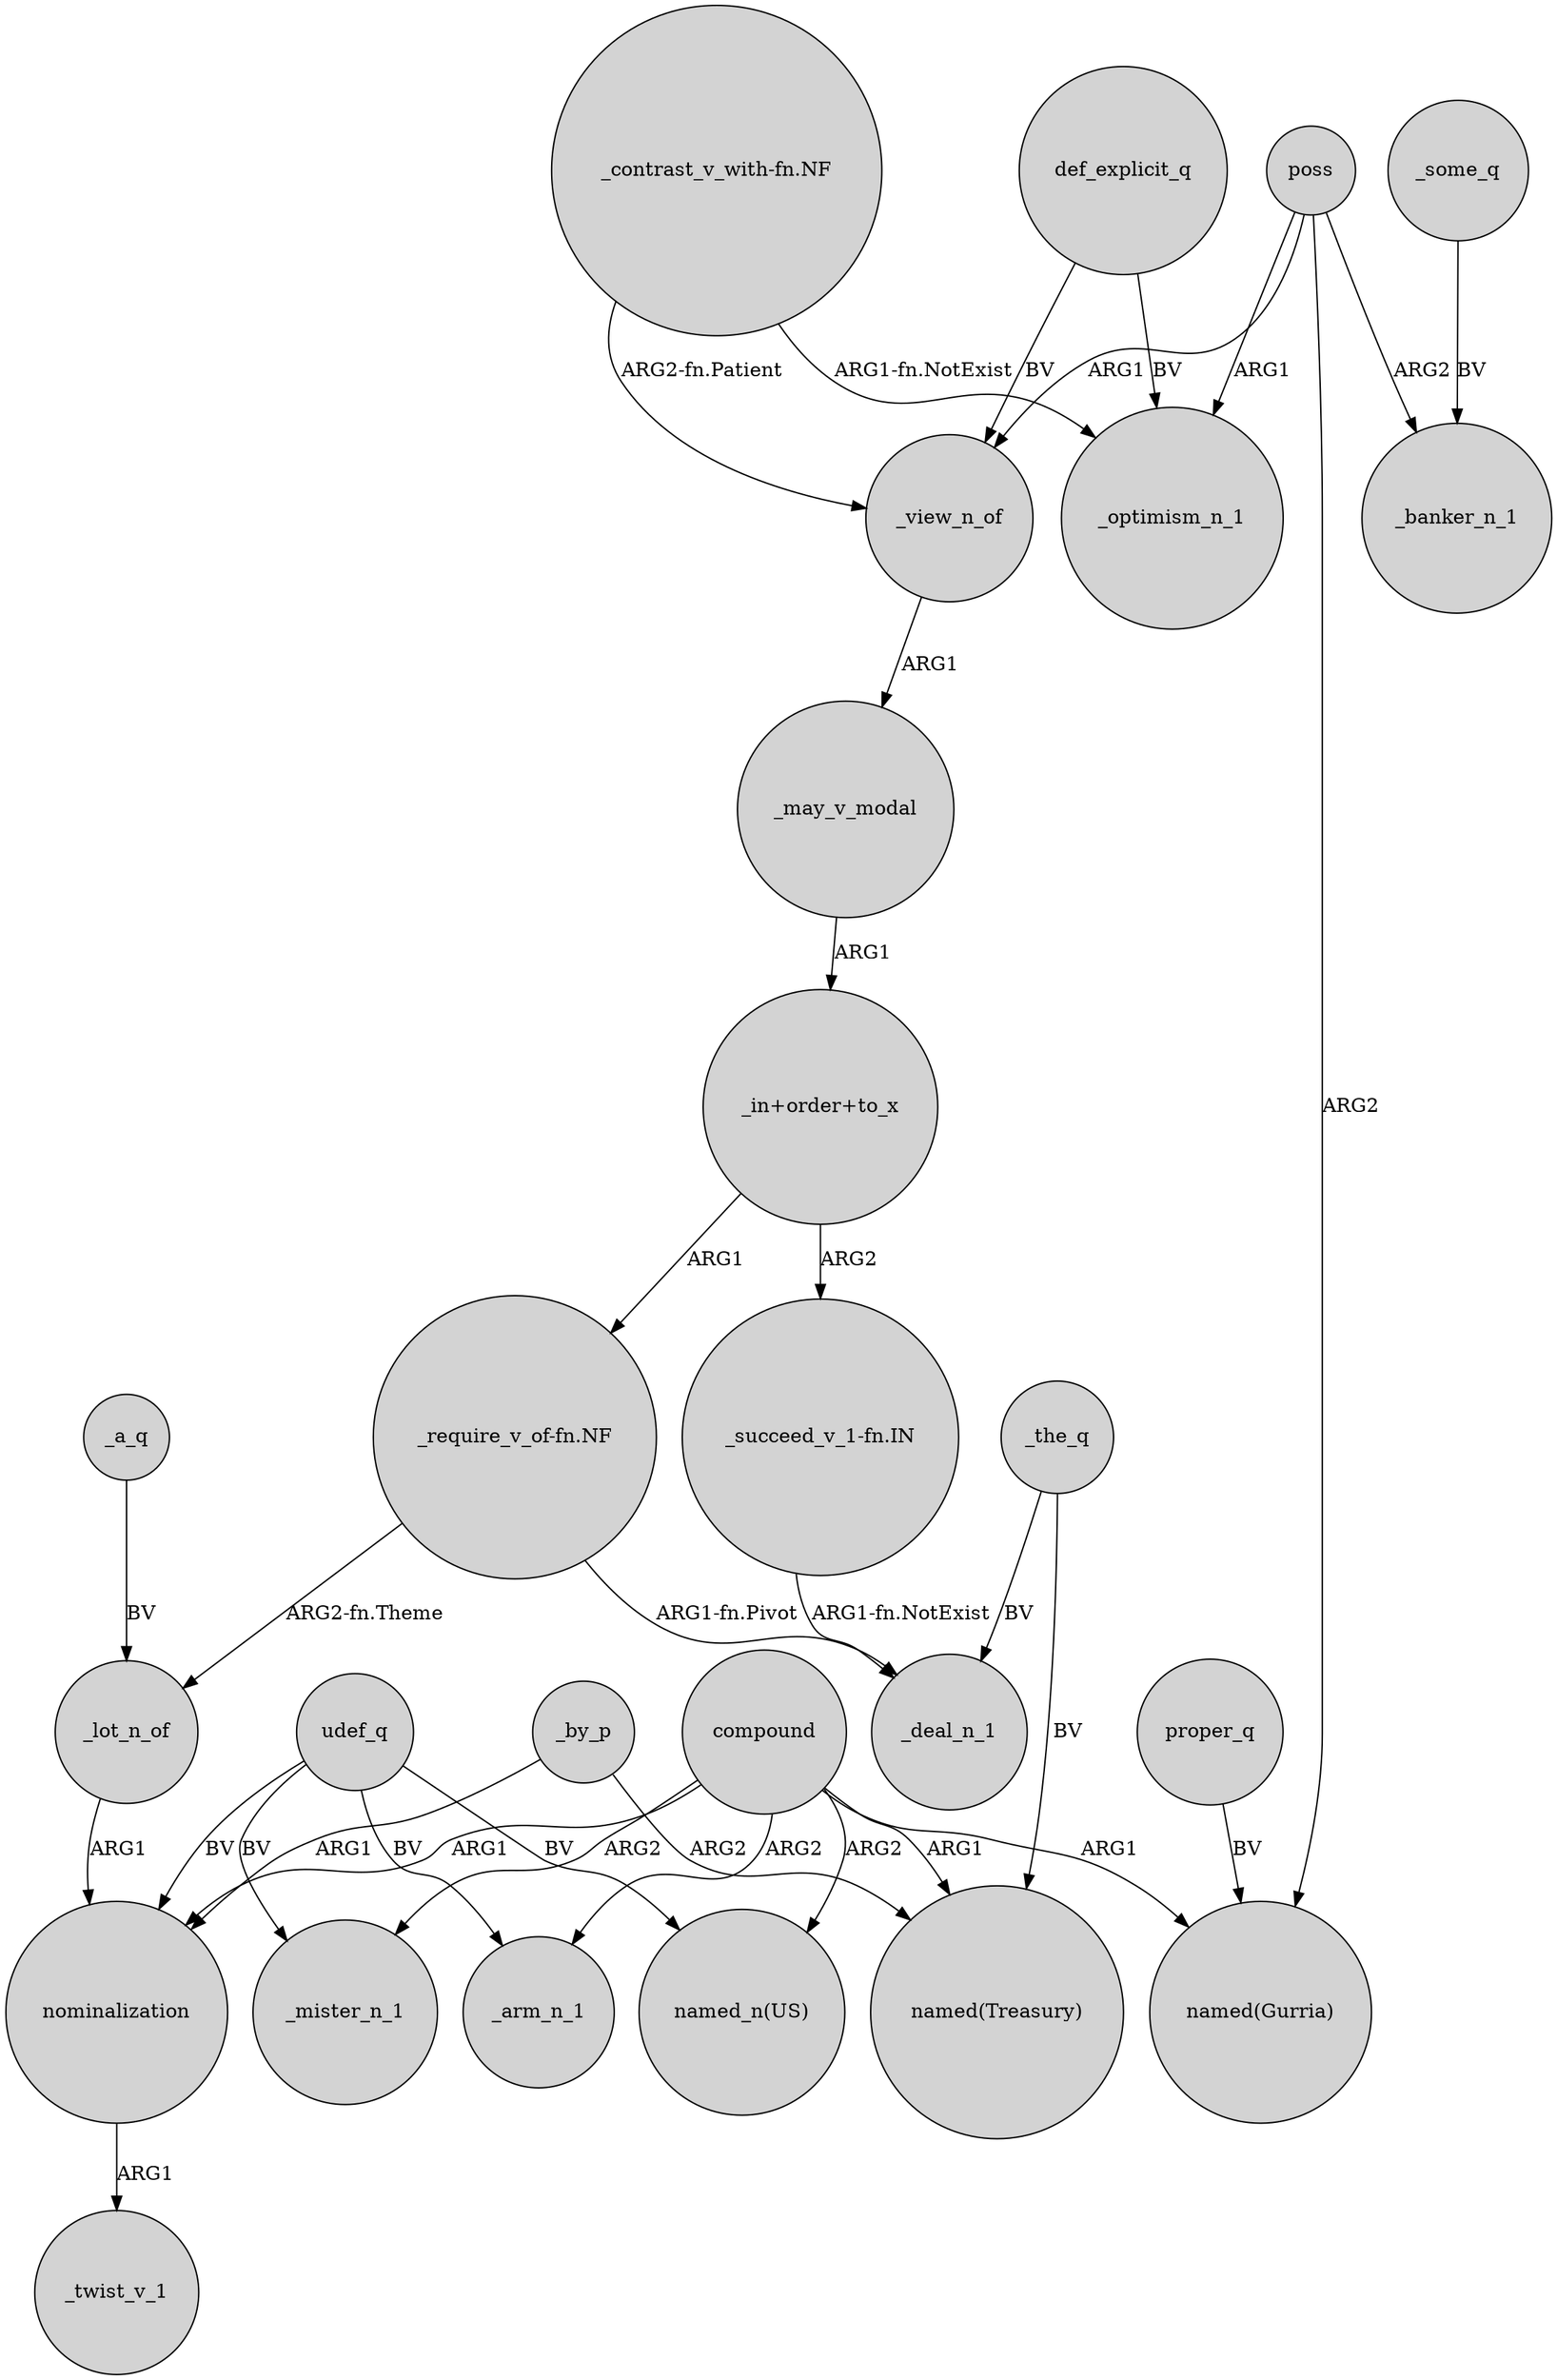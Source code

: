 digraph {
	node [shape=circle style=filled]
	_a_q -> _lot_n_of [label=BV]
	"_contrast_v_with-fn.NF" -> _view_n_of [label="ARG2-fn.Patient"]
	"_succeed_v_1-fn.IN" -> _deal_n_1 [label="ARG1-fn.NotExist"]
	udef_q -> "named_n(US)" [label=BV]
	compound -> _arm_n_1 [label=ARG2]
	nominalization -> _twist_v_1 [label=ARG1]
	"_in+order+to_x" -> "_require_v_of-fn.NF" [label=ARG1]
	_view_n_of -> _may_v_modal [label=ARG1]
	def_explicit_q -> _optimism_n_1 [label=BV]
	_lot_n_of -> nominalization [label=ARG1]
	_some_q -> _banker_n_1 [label=BV]
	_the_q -> _deal_n_1 [label=BV]
	poss -> _optimism_n_1 [label=ARG1]
	compound -> _mister_n_1 [label=ARG2]
	udef_q -> _mister_n_1 [label=BV]
	poss -> "named(Gurria)" [label=ARG2]
	compound -> "named(Treasury)" [label=ARG1]
	proper_q -> "named(Gurria)" [label=BV]
	"_in+order+to_x" -> "_succeed_v_1-fn.IN" [label=ARG2]
	_may_v_modal -> "_in+order+to_x" [label=ARG1]
	compound -> "named(Gurria)" [label=ARG1]
	"_require_v_of-fn.NF" -> _deal_n_1 [label="ARG1-fn.Pivot"]
	compound -> "named_n(US)" [label=ARG2]
	poss -> _view_n_of [label=ARG1]
	poss -> _banker_n_1 [label=ARG2]
	_by_p -> nominalization [label=ARG1]
	udef_q -> _arm_n_1 [label=BV]
	"_require_v_of-fn.NF" -> _lot_n_of [label="ARG2-fn.Theme"]
	def_explicit_q -> _view_n_of [label=BV]
	_by_p -> "named(Treasury)" [label=ARG2]
	udef_q -> nominalization [label=BV]
	_the_q -> "named(Treasury)" [label=BV]
	compound -> nominalization [label=ARG1]
	"_contrast_v_with-fn.NF" -> _optimism_n_1 [label="ARG1-fn.NotExist"]
}

